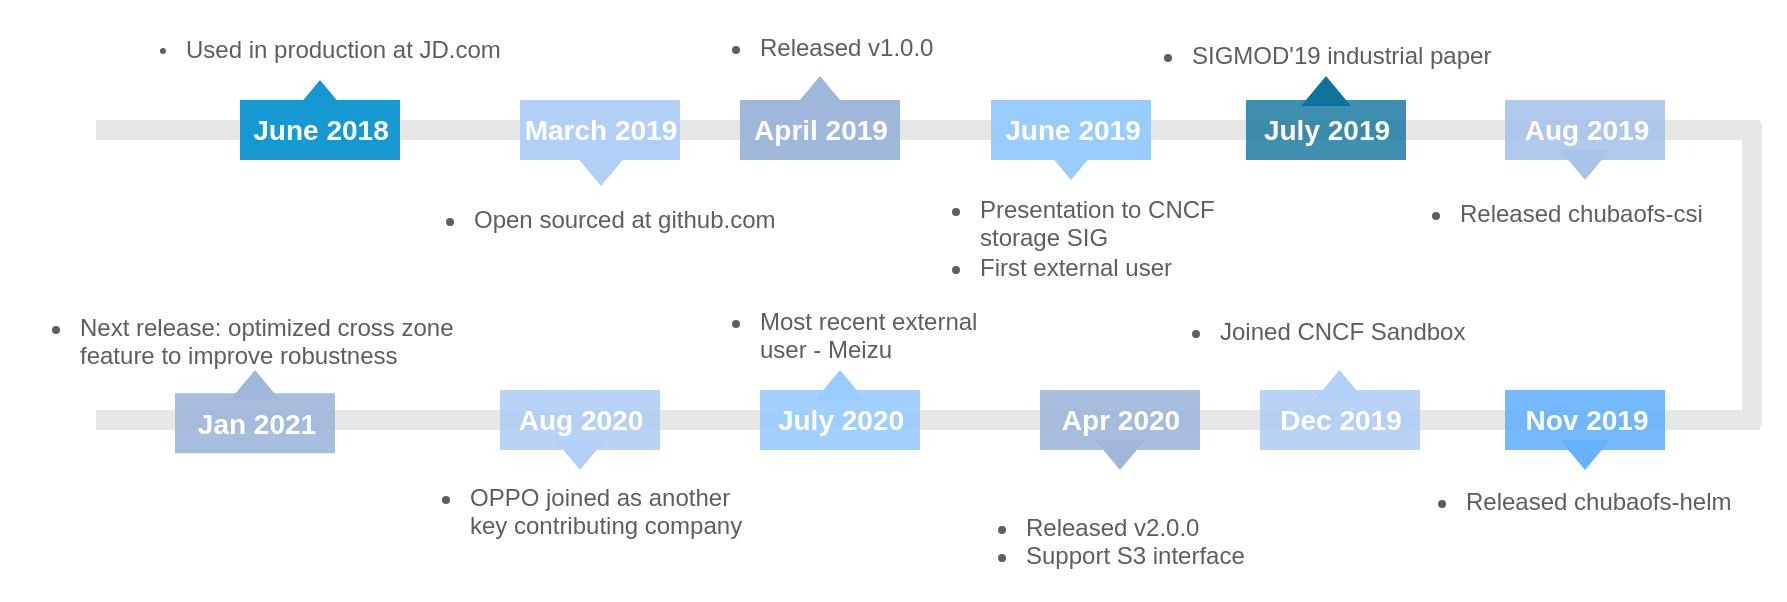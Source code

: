 <mxfile version="14.0.3" type="github">
  <diagram id="hNXSsVTtNlDehrTXKesi" name="history">
    <mxGraphModel dx="1022" dy="381" grid="1" gridSize="10" guides="1" tooltips="1" connect="1" arrows="1" fold="1" page="1" pageScale="1" pageWidth="850" pageHeight="1100" math="0" shadow="0">
      <root>
        <mxCell id="x-tMEXo466bzIukRYSVs-0" />
        <mxCell id="x-tMEXo466bzIukRYSVs-1" parent="x-tMEXo466bzIukRYSVs-0" />
        <mxCell id="VeFoJCRVOljZTH2fcLI_-4" value="" style="fillColor=#E6E6E6;rounded=0;strokeColor=none;rotation=90;" parent="x-tMEXo466bzIukRYSVs-1" vertex="1">
          <mxGeometry x="880.38" y="302.13" width="151.25" height="10" as="geometry" />
        </mxCell>
        <mxCell id="VeFoJCRVOljZTH2fcLI_-6" value="" style="fillColor=#E6E6E6;rounded=0;strokeColor=none;" parent="x-tMEXo466bzIukRYSVs-1" vertex="1">
          <mxGeometry x="128" y="375" width="832" height="10" as="geometry" />
        </mxCell>
        <mxCell id="-Kwli7zUqtT9L6henqgJ-0" value="" style="fillColor=#E6E6E6;rounded=0;strokeColor=none;" parent="x-tMEXo466bzIukRYSVs-1" vertex="1">
          <mxGeometry x="128" y="230" width="832" height="10" as="geometry" />
        </mxCell>
        <mxCell id="-Kwli7zUqtT9L6henqgJ-1" value="June 2018" style="shape=mxgraph.infographic.ribbonSimple;notch1=0;notch2=0;notch=0;html=1;fillColor=#1699D3;strokeColor=none;shadow=0;fontSize=14;fontColor=#FFFFFF;align=center;spacingLeft=0;fontStyle=1;" parent="x-tMEXo466bzIukRYSVs-1" vertex="1">
          <mxGeometry x="200" y="220" width="80" height="30" as="geometry" />
        </mxCell>
        <mxCell id="-Kwli7zUqtT9L6henqgJ-2" value="March 2019" style="shape=mxgraph.infographic.ribbonSimple;notch1=0;notch2=0;notch=0;html=1;fillColor=#B2CFF7;strokeColor=none;shadow=0;fontSize=14;fontColor=#FFFFFF;align=center;spacingLeft=0;fontStyle=1;" parent="x-tMEXo466bzIukRYSVs-1" vertex="1">
          <mxGeometry x="340" y="220" width="80" height="30" as="geometry" />
        </mxCell>
        <mxCell id="-Kwli7zUqtT9L6henqgJ-3" value="June 2019" style="shape=mxgraph.infographic.ribbonSimple;notch1=0;notch2=0;notch=0;html=1;fillColor=#99CCFF;strokeColor=none;shadow=0;fontSize=14;fontColor=#FFFFFF;align=center;spacingLeft=0;fontStyle=1;" parent="x-tMEXo466bzIukRYSVs-1" vertex="1">
          <mxGeometry x="575.5" y="220" width="80" height="30" as="geometry" />
        </mxCell>
        <mxCell id="-Kwli7zUqtT9L6henqgJ-4" value="July 2019" style="shape=mxgraph.infographic.ribbonSimple;notch1=0;notch2=0;notch=0;html=1;fillColor=#10739E;strokeColor=none;shadow=0;fontSize=14;fontColor=#FFFFFF;align=center;spacingLeft=0;fontStyle=1;opacity=80;" parent="x-tMEXo466bzIukRYSVs-1" vertex="1">
          <mxGeometry x="703" y="220" width="80" height="30" as="geometry" />
        </mxCell>
        <mxCell id="-Kwli7zUqtT9L6henqgJ-5" value="April 2019" style="shape=mxgraph.infographic.ribbonSimple;notch1=0;notch2=0;notch=0;html=1;fillColor=#9EB7DB;strokeColor=none;shadow=0;fontSize=14;fontColor=#FFFFFF;align=center;spacingLeft=0;fontStyle=1;" parent="x-tMEXo466bzIukRYSVs-1" vertex="1">
          <mxGeometry x="450" y="220" width="80" height="30" as="geometry" />
        </mxCell>
        <mxCell id="-Kwli7zUqtT9L6henqgJ-6" value="&lt;ul style=&quot;font-family: &amp;#34;helvetica&amp;#34;&quot;&gt;&lt;li&gt;&lt;font style=&quot;font-size: 12px&quot;&gt;Used in production at JD.com&lt;/font&gt;&lt;/li&gt;&lt;/ul&gt;" style="rounded=0;strokeColor=none;fillColor=none;align=left;arcSize=12;verticalAlign=bottom;whiteSpace=wrap;html=1;fontSize=10;spacing=0;spacingRight=10;spacingLeft=0;fontColor=#4D4D4D;textOpacity=90;" parent="x-tMEXo466bzIukRYSVs-1" vertex="1">
          <mxGeometry x="132.81" y="171" width="214.37" height="41" as="geometry" />
        </mxCell>
        <mxCell id="-Kwli7zUqtT9L6henqgJ-7" value="&lt;ul style=&quot;font-family: &amp;#34;helvetica&amp;#34; ; font-size: 12px&quot;&gt;&lt;li&gt;Open sourced at github.com&lt;/li&gt;&lt;/ul&gt;" style="rounded=0;strokeColor=none;fillColor=none;align=left;arcSize=12;verticalAlign=top;whiteSpace=wrap;html=1;fontSize=10;spacing=0;fontColor=#4D4D4D;spacingRight=10;textOpacity=90;" parent="x-tMEXo466bzIukRYSVs-1" vertex="1">
          <mxGeometry x="276.63" y="256" width="207.75" height="43" as="geometry" />
        </mxCell>
        <mxCell id="-Kwli7zUqtT9L6henqgJ-8" value="&lt;ul style=&quot;font-size: 12px ; font-family: &amp;#34;helvetica&amp;#34;&quot;&gt;&lt;li&gt;Presentation to CNCF storage SIG&lt;/li&gt;&lt;li&gt;First external user&lt;/li&gt;&lt;/ul&gt;" style="rounded=0;strokeColor=none;fillColor=none;align=left;arcSize=12;verticalAlign=bottom;whiteSpace=wrap;html=1;fontSize=10;spacing=0;fontColor=#4D4D4D;spacingRight=10;textOpacity=90;" parent="x-tMEXo466bzIukRYSVs-1" vertex="1">
          <mxGeometry x="530" y="265" width="170.5" height="58" as="geometry" />
        </mxCell>
        <mxCell id="-Kwli7zUqtT9L6henqgJ-9" value="&lt;ul style=&quot;font-family: &amp;#34;helvetica&amp;#34;&quot;&gt;&lt;li&gt;SIGMOD&#39;19 industrial paper&lt;/li&gt;&lt;/ul&gt;" style="rounded=0;strokeColor=none;fillColor=none;align=left;arcSize=12;verticalAlign=top;whiteSpace=wrap;html=1;fontSize=12;spacing=0;fontColor=#4D4D4D;spacingTop=0;spacingRight=10;textOpacity=90;" parent="x-tMEXo466bzIukRYSVs-1" vertex="1">
          <mxGeometry x="636.25" y="174" width="213.5" height="49" as="geometry" />
        </mxCell>
        <mxCell id="-Kwli7zUqtT9L6henqgJ-11" value="Aug 2019" style="shape=mxgraph.infographic.ribbonSimple;notch1=0;notch2=0;notch=0;html=1;fillColor=#A9C4EB;strokeColor=none;shadow=0;fontSize=14;fontColor=#FFFFFF;align=center;spacingLeft=0;fontStyle=1;opacity=90;" parent="x-tMEXo466bzIukRYSVs-1" vertex="1">
          <mxGeometry x="832.5" y="220" width="80" height="30" as="geometry" />
        </mxCell>
        <mxCell id="75KzgoXJ_HcJJNtGDVDj-0" value="" style="triangle;whiteSpace=wrap;html=1;rounded=0;shadow=0;strokeColor=none;strokeWidth=15;fillColor=#1699D3;gradientColor=none;fontSize=10;fontColor=#4D4D4D;align=center;rotation=-90;" parent="x-tMEXo466bzIukRYSVs-1" vertex="1">
          <mxGeometry x="232.5" y="205" width="15" height="25" as="geometry" />
        </mxCell>
        <mxCell id="75KzgoXJ_HcJJNtGDVDj-1" value="" style="triangle;whiteSpace=wrap;html=1;rounded=0;shadow=0;strokeColor=none;strokeWidth=15;fillColor=#B2CFF7;gradientColor=none;fontSize=10;fontColor=#4D4D4D;align=center;rotation=-90;direction=west;" parent="x-tMEXo466bzIukRYSVs-1" vertex="1">
          <mxGeometry x="373" y="243" width="15" height="25" as="geometry" />
        </mxCell>
        <mxCell id="75KzgoXJ_HcJJNtGDVDj-2" value="" style="triangle;whiteSpace=wrap;html=1;rounded=0;shadow=0;strokeColor=none;strokeWidth=15;fillColor=#99CCFF;gradientColor=none;fontSize=10;fontColor=#4D4D4D;align=center;rotation=90;" parent="x-tMEXo466bzIukRYSVs-1" vertex="1">
          <mxGeometry x="608" y="240" width="15" height="25" as="geometry" />
        </mxCell>
        <mxCell id="75KzgoXJ_HcJJNtGDVDj-3" value="" style="triangle;whiteSpace=wrap;html=1;rounded=0;shadow=0;strokeColor=none;strokeWidth=15;fillColor=#10739E;gradientColor=none;fontSize=10;fontColor=#4D4D4D;align=center;rotation=90;direction=west;" parent="x-tMEXo466bzIukRYSVs-1" vertex="1">
          <mxGeometry x="735.5" y="203" width="15" height="25" as="geometry" />
        </mxCell>
        <mxCell id="75KzgoXJ_HcJJNtGDVDj-4" value="" style="triangle;whiteSpace=wrap;html=1;rounded=0;shadow=0;strokeColor=none;strokeWidth=15;fillColor=#9EB7DB;gradientColor=none;fontSize=10;fontColor=#4D4D4D;align=center;rotation=-90;" parent="x-tMEXo466bzIukRYSVs-1" vertex="1">
          <mxGeometry x="482.5" y="203" width="15" height="25" as="geometry" />
        </mxCell>
        <mxCell id="75KzgoXJ_HcJJNtGDVDj-5" value="" style="triangle;whiteSpace=wrap;html=1;rounded=0;shadow=0;strokeColor=none;strokeWidth=15;fillColor=#A9C4EB;gradientColor=none;fontSize=10;fontColor=#4D4D4D;align=center;rotation=-90;direction=west;" parent="x-tMEXo466bzIukRYSVs-1" vertex="1">
          <mxGeometry x="865" y="240" width="15" height="25" as="geometry" />
        </mxCell>
        <mxCell id="VeFoJCRVOljZTH2fcLI_-5" value="Dec 2019" style="shape=mxgraph.infographic.ribbonSimple;notch1=0;notch2=0;notch=0;html=1;fillColor=#B2CFF7;strokeColor=none;shadow=0;fontSize=14;fontColor=#FFFFFF;align=center;spacingLeft=0;fontStyle=1;opacity=90;" parent="x-tMEXo466bzIukRYSVs-1" vertex="1">
          <mxGeometry x="710" y="365" width="80" height="30" as="geometry" />
        </mxCell>
        <mxCell id="VeFoJCRVOljZTH2fcLI_-7" value="&lt;ul style=&quot;font-family: &amp;#34;helvetica&amp;#34; ; font-size: 12px&quot;&gt;&lt;li&gt;Released v1.0.0&lt;/li&gt;&lt;/ul&gt;" style="rounded=0;strokeColor=none;fillColor=none;align=left;arcSize=12;verticalAlign=top;whiteSpace=wrap;html=1;fontSize=10;spacing=0;fontColor=#4D4D4D;spacingRight=10;textOpacity=90;" parent="x-tMEXo466bzIukRYSVs-1" vertex="1">
          <mxGeometry x="419.57" y="170" width="140.87" height="43" as="geometry" />
        </mxCell>
        <mxCell id="VeFoJCRVOljZTH2fcLI_-8" value="&lt;ul style=&quot;font-family: &amp;#34;helvetica&amp;#34;&quot;&gt;&lt;li&gt;Released chubaofs-csi&lt;/li&gt;&lt;/ul&gt;" style="rounded=0;strokeColor=none;fillColor=none;align=left;arcSize=12;verticalAlign=top;whiteSpace=wrap;html=1;fontSize=12;spacing=0;fontColor=#4D4D4D;spacingTop=0;spacingRight=10;textOpacity=90;" parent="x-tMEXo466bzIukRYSVs-1" vertex="1">
          <mxGeometry x="770" y="253" width="173.5" height="49" as="geometry" />
        </mxCell>
        <mxCell id="VeFoJCRVOljZTH2fcLI_-9" value="" style="triangle;whiteSpace=wrap;html=1;rounded=0;shadow=0;strokeColor=none;strokeWidth=15;fillColor=#66B2FF;gradientColor=none;fontSize=10;fontColor=#4D4D4D;align=center;rotation=-90;direction=west;" parent="x-tMEXo466bzIukRYSVs-1" vertex="1">
          <mxGeometry x="865" y="385" width="15" height="25" as="geometry" />
        </mxCell>
        <mxCell id="VeFoJCRVOljZTH2fcLI_-10" value="&lt;ul style=&quot;font-family: &amp;#34;helvetica&amp;#34;&quot;&gt;&lt;li&gt;Released chubaofs-helm&lt;/li&gt;&lt;/ul&gt;" style="rounded=0;strokeColor=none;fillColor=none;align=left;arcSize=12;verticalAlign=top;whiteSpace=wrap;html=1;fontSize=12;spacing=0;fontColor=#4D4D4D;spacingTop=0;spacingRight=10;textOpacity=90;" parent="x-tMEXo466bzIukRYSVs-1" vertex="1">
          <mxGeometry x="772.5" y="396.63" width="200" height="49" as="geometry" />
        </mxCell>
        <mxCell id="VeFoJCRVOljZTH2fcLI_-12" value="&lt;ul style=&quot;font-family: &amp;#34;helvetica&amp;#34;&quot;&gt;&lt;li&gt;Joined CNCF Sandbox&lt;/li&gt;&lt;/ul&gt;" style="rounded=0;strokeColor=none;fillColor=none;align=left;arcSize=12;verticalAlign=top;whiteSpace=wrap;html=1;fontSize=12;spacing=0;fontColor=#4D4D4D;spacingTop=0;spacingRight=10;textOpacity=90;" parent="x-tMEXo466bzIukRYSVs-1" vertex="1">
          <mxGeometry x="649.75" y="312.13" width="200" height="49" as="geometry" />
        </mxCell>
        <mxCell id="VeFoJCRVOljZTH2fcLI_-13" value="Apr 2020" style="shape=mxgraph.infographic.ribbonSimple;notch1=0;notch2=0;notch=0;html=1;fillColor=#9EB7DB;strokeColor=none;shadow=0;fontSize=14;fontColor=#FFFFFF;align=center;spacingLeft=0;fontStyle=1;opacity=90;" parent="x-tMEXo466bzIukRYSVs-1" vertex="1">
          <mxGeometry x="600" y="365" width="80" height="30" as="geometry" />
        </mxCell>
        <mxCell id="VeFoJCRVOljZTH2fcLI_-14" value="&lt;ul style=&quot;font-family: &amp;#34;helvetica&amp;#34;&quot;&gt;&lt;li&gt;Released v2.0.0&lt;/li&gt;&lt;li&gt;Support S3 interface&lt;/li&gt;&lt;/ul&gt;" style="rounded=0;strokeColor=none;fillColor=none;align=left;arcSize=12;verticalAlign=top;whiteSpace=wrap;html=1;fontSize=12;spacing=0;fontColor=#4D4D4D;spacingTop=0;spacingRight=10;textOpacity=90;" parent="x-tMEXo466bzIukRYSVs-1" vertex="1">
          <mxGeometry x="553.25" y="410" width="200" height="60" as="geometry" />
        </mxCell>
        <mxCell id="VeFoJCRVOljZTH2fcLI_-15" value="July 2020" style="shape=mxgraph.infographic.ribbonSimple;notch1=0;notch2=0;notch=0;html=1;fillColor=#99CCFF;strokeColor=none;shadow=0;fontSize=14;fontColor=#FFFFFF;align=center;spacingLeft=0;fontStyle=1;opacity=90;" parent="x-tMEXo466bzIukRYSVs-1" vertex="1">
          <mxGeometry x="460" y="365" width="80" height="30" as="geometry" />
        </mxCell>
        <mxCell id="VeFoJCRVOljZTH2fcLI_-16" value="&lt;ul style=&quot;font-family: &amp;#34;helvetica&amp;#34;&quot;&gt;&lt;li&gt;OPPO joined as another key contributing company&lt;/li&gt;&lt;/ul&gt;" style="rounded=0;strokeColor=none;fillColor=none;align=left;arcSize=12;verticalAlign=top;whiteSpace=wrap;html=1;fontSize=12;spacing=0;fontColor=#4D4D4D;spacingTop=0;spacingRight=10;textOpacity=90;" parent="x-tMEXo466bzIukRYSVs-1" vertex="1">
          <mxGeometry x="275" y="395" width="190" height="75" as="geometry" />
        </mxCell>
        <mxCell id="VeFoJCRVOljZTH2fcLI_-17" value="&lt;ul style=&quot;font-family: &amp;#34;helvetica&amp;#34;&quot;&gt;&lt;li&gt;Most recent external user - Meizu&lt;/li&gt;&lt;/ul&gt;" style="rounded=0;strokeColor=none;fillColor=none;align=left;arcSize=12;verticalAlign=top;whiteSpace=wrap;html=1;fontSize=12;spacing=0;fontColor=#4D4D4D;spacingTop=0;spacingRight=10;textOpacity=90;" parent="x-tMEXo466bzIukRYSVs-1" vertex="1">
          <mxGeometry x="419.57" y="306.63" width="165" height="60" as="geometry" />
        </mxCell>
        <mxCell id="VeFoJCRVOljZTH2fcLI_-18" value="Aug 2020" style="shape=mxgraph.infographic.ribbonSimple;notch1=0;notch2=0;notch=0;html=1;fillColor=#B2CFF7;strokeColor=none;shadow=0;fontSize=14;fontColor=#FFFFFF;align=center;spacingLeft=0;fontStyle=1;opacity=90;" parent="x-tMEXo466bzIukRYSVs-1" vertex="1">
          <mxGeometry x="330" y="365" width="80" height="30" as="geometry" />
        </mxCell>
        <mxCell id="VeFoJCRVOljZTH2fcLI_-19" value="Jan 2021" style="shape=mxgraph.infographic.ribbonSimple;notch1=0;notch2=0;notch=0;html=1;fillColor=#9EB7DB;strokeColor=none;shadow=0;fontSize=14;fontColor=#FFFFFF;align=center;spacingLeft=0;fontStyle=1;opacity=90;" parent="x-tMEXo466bzIukRYSVs-1" vertex="1">
          <mxGeometry x="167.5" y="366.63" width="80" height="30" as="geometry" />
        </mxCell>
        <mxCell id="VeFoJCRVOljZTH2fcLI_-20" value="&lt;ul style=&quot;font-family: &amp;#34;helvetica&amp;#34;&quot;&gt;&lt;li&gt;Next release: optimized cross zone feature to improve robustness&lt;/li&gt;&lt;/ul&gt;" style="rounded=0;strokeColor=none;fillColor=none;align=left;arcSize=12;verticalAlign=top;whiteSpace=wrap;html=1;fontSize=12;spacing=0;fontColor=#4D4D4D;spacingTop=0;spacingRight=10;textOpacity=90;" parent="x-tMEXo466bzIukRYSVs-1" vertex="1">
          <mxGeometry x="80" y="310" width="240" height="75" as="geometry" />
        </mxCell>
        <mxCell id="VeFoJCRVOljZTH2fcLI_-22" value="" style="triangle;whiteSpace=wrap;html=1;rounded=0;shadow=0;strokeColor=none;strokeWidth=15;fillColor=#B2CFF7;gradientColor=none;fontSize=10;fontColor=#4D4D4D;align=center;rotation=90;direction=west;" parent="x-tMEXo466bzIukRYSVs-1" vertex="1">
          <mxGeometry x="742.25" y="350" width="15" height="25" as="geometry" />
        </mxCell>
        <mxCell id="VeFoJCRVOljZTH2fcLI_-3" value="Nov 2019" style="shape=mxgraph.infographic.ribbonSimple;notch1=0;notch2=0;notch=0;html=1;fillColor=#66B2FF;strokeColor=none;shadow=0;fontSize=14;fontColor=#FFFFFF;align=center;spacingLeft=0;fontStyle=1;opacity=90;" parent="x-tMEXo466bzIukRYSVs-1" vertex="1">
          <mxGeometry x="832.5" y="365" width="80" height="30" as="geometry" />
        </mxCell>
        <mxCell id="VeFoJCRVOljZTH2fcLI_-23" value="" style="triangle;whiteSpace=wrap;html=1;rounded=0;shadow=0;strokeColor=none;strokeWidth=15;fillColor=#99CCFF;gradientColor=none;fontSize=10;fontColor=#4D4D4D;align=center;rotation=90;direction=west;" parent="x-tMEXo466bzIukRYSVs-1" vertex="1">
          <mxGeometry x="492.5" y="350" width="15" height="25" as="geometry" />
        </mxCell>
        <mxCell id="VeFoJCRVOljZTH2fcLI_-24" value="" style="triangle;whiteSpace=wrap;html=1;rounded=0;shadow=0;strokeColor=none;strokeWidth=15;fillColor=#9EB7DB;gradientColor=none;fontSize=10;fontColor=#4D4D4D;align=center;rotation=90;direction=west;" parent="x-tMEXo466bzIukRYSVs-1" vertex="1">
          <mxGeometry x="200" y="350" width="15" height="25" as="geometry" />
        </mxCell>
        <mxCell id="VeFoJCRVOljZTH2fcLI_-25" value="" style="triangle;whiteSpace=wrap;html=1;rounded=0;shadow=0;strokeColor=none;strokeWidth=15;fillColor=#9EB7DB;gradientColor=none;fontSize=10;fontColor=#4D4D4D;align=center;rotation=-90;direction=west;" parent="x-tMEXo466bzIukRYSVs-1" vertex="1">
          <mxGeometry x="632.5" y="385" width="15" height="25" as="geometry" />
        </mxCell>
        <mxCell id="VeFoJCRVOljZTH2fcLI_-26" value="" style="triangle;whiteSpace=wrap;html=1;rounded=0;shadow=0;strokeColor=none;strokeWidth=15;fillColor=#B2CFF7;gradientColor=none;fontSize=10;fontColor=#4D4D4D;align=center;rotation=-90;direction=west;" parent="x-tMEXo466bzIukRYSVs-1" vertex="1">
          <mxGeometry x="362.5" y="385" width="15" height="25" as="geometry" />
        </mxCell>
      </root>
    </mxGraphModel>
  </diagram>
</mxfile>
